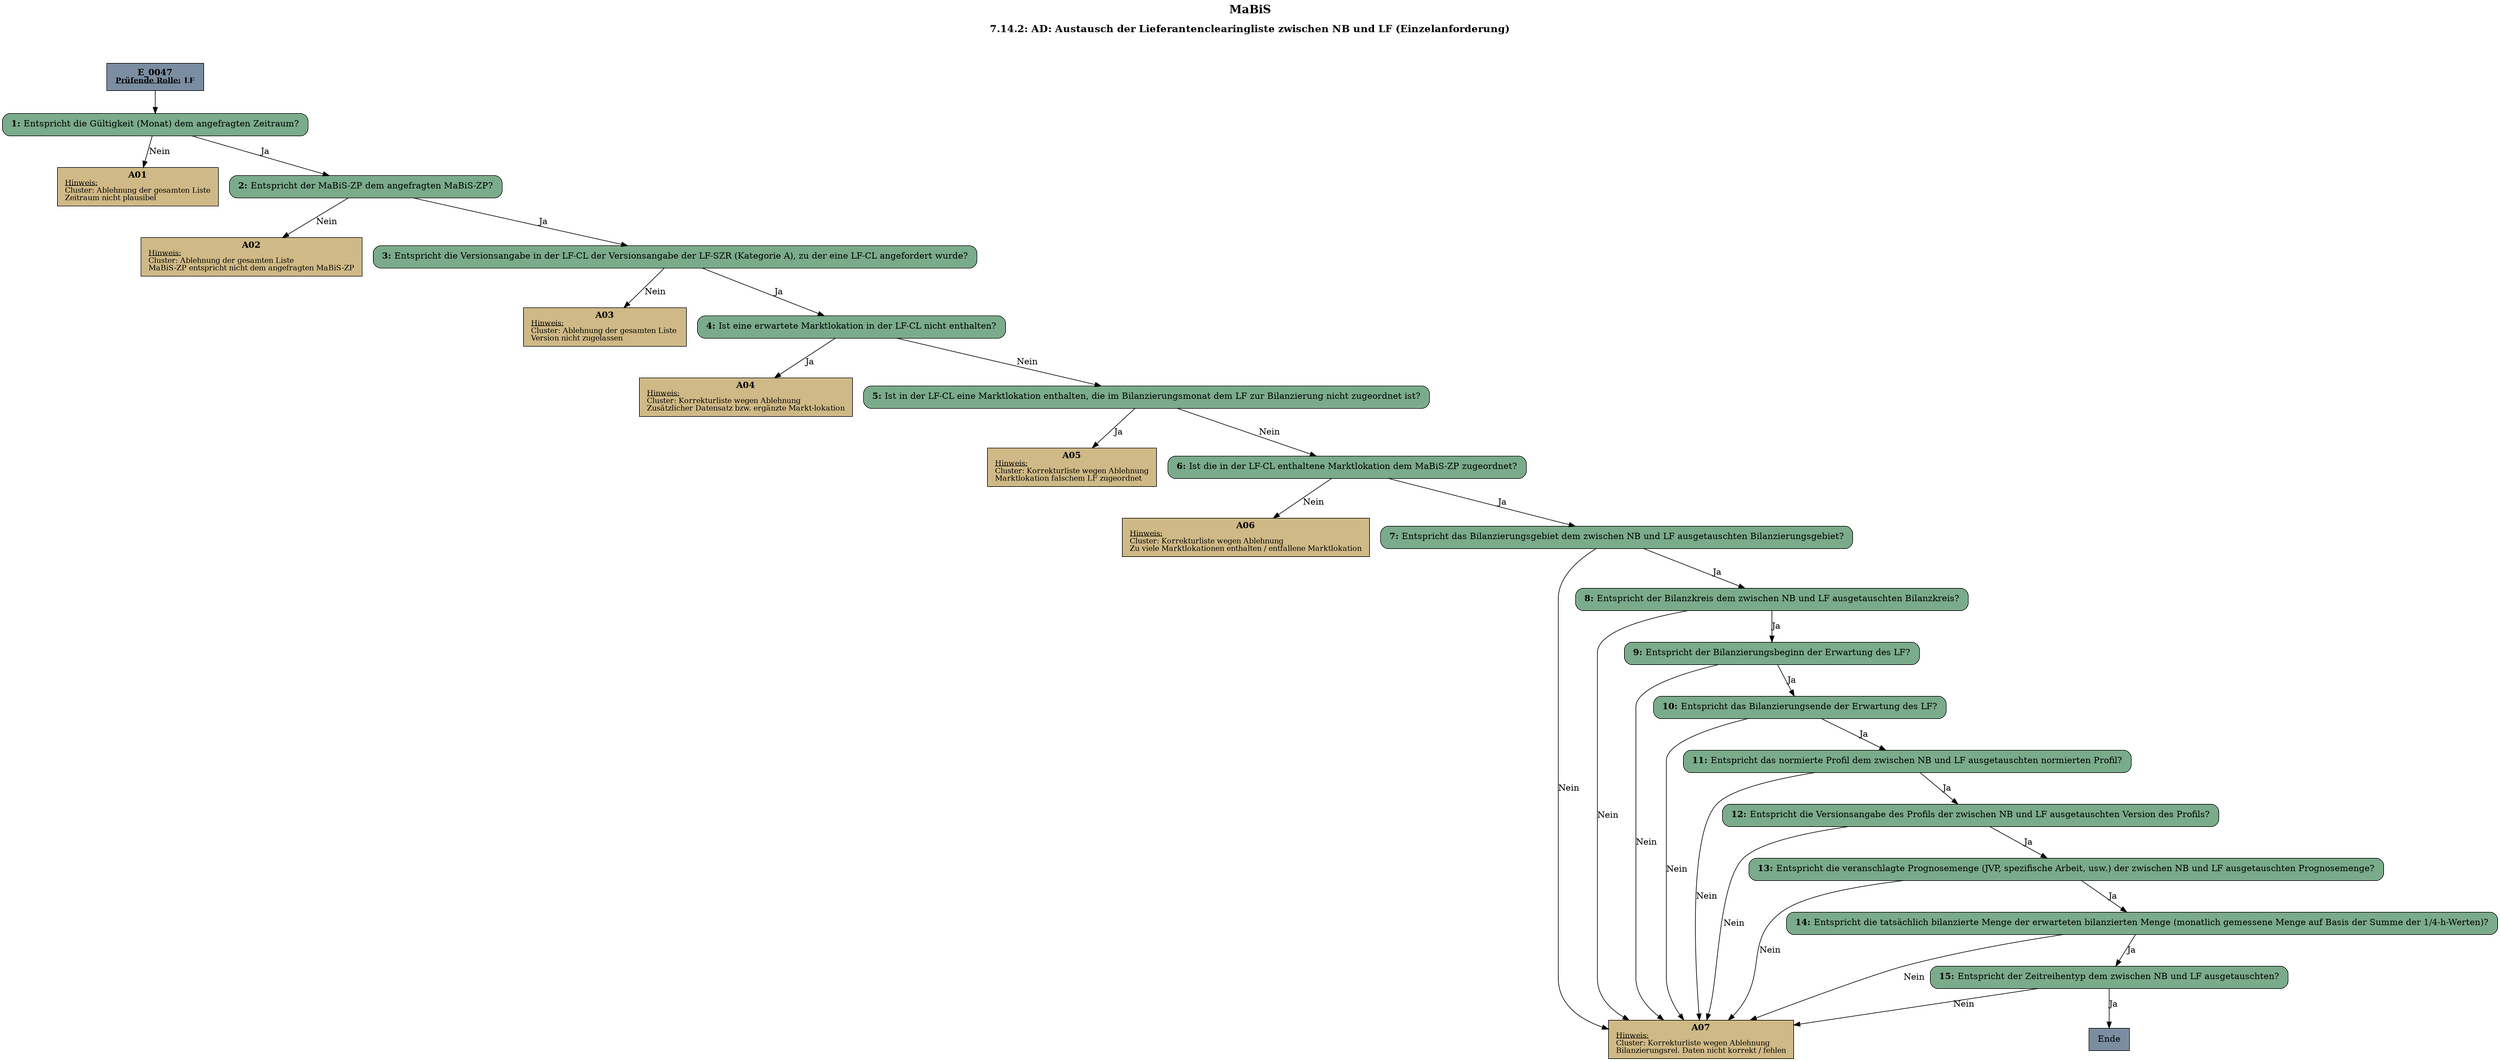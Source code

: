 digraph D {
    labelloc="t";
    label=<<B><FONT POINT-SIZE="18">MaBiS</FONT></B><BR/><BR/><B><FONT POINT-SIZE="16">7.14.2: AD: Austausch der Lieferantenclearingliste zwischen NB und LF (Einzelanforderung)</FONT></B><BR/><BR/><BR/><BR/>>;
    "Start" [margin="0.2,0.12", shape=box, style=filled, fillcolor="#7a8da1", label=<<B>E_0047</B><BR align="center"/><FONT point-size="12"><B><U>Prüfende Rolle:</U> LF</B></FONT><BR align="center"/>>];
    "1" [margin="0.2,0.12", shape=box, style="filled,rounded", fillcolor="#7aab8a", label=<<B>1: </B>Entspricht die Gültigkeit (Monat) dem angefragten Zeitraum?<BR align="left"/>>];
    "A01" [margin="0.17,0.08", shape=box, style=filled, fillcolor="#cfb986", label=<<B>A01</B><BR align="center"/><FONT point-size="12"><U>Hinweis:</U><BR align="left"/>Cluster: Ablehnung der gesamten Liste<BR align="left"/>Zeitraum nicht plausibel<BR align="left"/></FONT>>];
    "2" [margin="0.2,0.12", shape=box, style="filled,rounded", fillcolor="#7aab8a", label=<<B>2: </B>Entspricht der MaBiS-ZP dem angefragten MaBiS-ZP?<BR align="left"/>>];
    "A02" [margin="0.17,0.08", shape=box, style=filled, fillcolor="#cfb986", label=<<B>A02</B><BR align="center"/><FONT point-size="12"><U>Hinweis:</U><BR align="left"/>Cluster: Ablehnung der gesamten Liste <BR align="left"/>MaBiS-ZP entspricht nicht dem angefragten MaBiS-ZP<BR align="left"/></FONT>>];
    "3" [margin="0.2,0.12", shape=box, style="filled,rounded", fillcolor="#7aab8a", label=<<B>3: </B>Entspricht die Versionsangabe in der LF-CL der Versionsangabe der LF-SZR (Kategorie A), zu der eine LF-CL angefordert wurde?<BR align="left"/>>];
    "A03" [margin="0.17,0.08", shape=box, style=filled, fillcolor="#cfb986", label=<<B>A03</B><BR align="center"/><FONT point-size="12"><U>Hinweis:</U><BR align="left"/>Cluster: Ablehnung der gesamten Liste <BR align="left"/>Version nicht zugelassen<BR align="left"/></FONT>>];
    "4" [margin="0.2,0.12", shape=box, style="filled,rounded", fillcolor="#7aab8a", label=<<B>4: </B>Ist eine erwartete Marktlokation in der LF-CL nicht enthalten?<BR align="left"/>>];
    "A04" [margin="0.17,0.08", shape=box, style=filled, fillcolor="#cfb986", label=<<B>A04</B><BR align="center"/><FONT point-size="12"><U>Hinweis:</U><BR align="left"/>Cluster: Korrekturliste wegen Ablehnung<BR align="left"/>Zusätzlicher Datensatz bzw. ergänzte Markt-lokation<BR align="left"/></FONT>>];
    "5" [margin="0.2,0.12", shape=box, style="filled,rounded", fillcolor="#7aab8a", label=<<B>5: </B>Ist in der LF-CL eine Marktlokation enthalten, die im Bilanzierungsmonat dem LF zur Bilanzierung nicht zugeordnet ist?<BR align="left"/>>];
    "A05" [margin="0.17,0.08", shape=box, style=filled, fillcolor="#cfb986", label=<<B>A05</B><BR align="center"/><FONT point-size="12"><U>Hinweis:</U><BR align="left"/>Cluster: Korrekturliste wegen Ablehnung<BR align="left"/>Marktlokation falschem LF zugeordnet<BR align="left"/></FONT>>];
    "6" [margin="0.2,0.12", shape=box, style="filled,rounded", fillcolor="#7aab8a", label=<<B>6: </B>Ist die in der LF-CL enthaltene Marktlokation dem MaBiS-ZP zugeordnet?<BR align="left"/>>];
    "A06" [margin="0.17,0.08", shape=box, style=filled, fillcolor="#cfb986", label=<<B>A06</B><BR align="center"/><FONT point-size="12"><U>Hinweis:</U><BR align="left"/>Cluster: Korrekturliste wegen Ablehnung<BR align="left"/>Zu viele Marktlokationen enthalten / entfallene Marktlokation<BR align="left"/></FONT>>];
    "7" [margin="0.2,0.12", shape=box, style="filled,rounded", fillcolor="#7aab8a", label=<<B>7: </B>Entspricht das Bilanzierungsgebiet dem zwischen NB und LF ausgetauschten Bilanzierungsgebiet?<BR align="left"/>>];
    "A07" [margin="0.17,0.08", shape=box, style=filled, fillcolor="#cfb986", label=<<B>A07</B><BR align="center"/><FONT point-size="12"><U>Hinweis:</U><BR align="left"/>Cluster: Korrekturliste wegen Ablehnung<BR align="left"/>Bilanzierungsrel. Daten nicht korrekt / fehlen<BR align="left"/></FONT>>];
    "8" [margin="0.2,0.12", shape=box, style="filled,rounded", fillcolor="#7aab8a", label=<<B>8: </B>Entspricht der Bilanzkreis dem zwischen NB und LF ausgetauschten Bilanzkreis?<BR align="left"/>>];
    "9" [margin="0.2,0.12", shape=box, style="filled,rounded", fillcolor="#7aab8a", label=<<B>9: </B>Entspricht der Bilanzierungsbeginn der Erwartung des LF?<BR align="left"/>>];
    "10" [margin="0.2,0.12", shape=box, style="filled,rounded", fillcolor="#7aab8a", label=<<B>10: </B>Entspricht das Bilanzierungsende der Erwartung des LF?<BR align="left"/>>];
    "11" [margin="0.2,0.12", shape=box, style="filled,rounded", fillcolor="#7aab8a", label=<<B>11: </B>Entspricht das normierte Profil dem zwischen NB und LF ausgetauschten normierten Profil?<BR align="left"/>>];
    "12" [margin="0.2,0.12", shape=box, style="filled,rounded", fillcolor="#7aab8a", label=<<B>12: </B>Entspricht die Versionsangabe des Profils der zwischen NB und LF ausgetauschten Version des Profils?<BR align="left"/>>];
    "13" [margin="0.2,0.12", shape=box, style="filled,rounded", fillcolor="#7aab8a", label=<<B>13: </B>Entspricht die veranschlagte Prognosemenge (JVP, spezifische Arbeit, usw.) der zwischen NB und LF ausgetauschten Prognosemenge?<BR align="left"/>>];
    "14" [margin="0.2,0.12", shape=box, style="filled,rounded", fillcolor="#7aab8a", label=<<B>14: </B>Entspricht die tatsächlich bilanzierte Menge der erwarteten bilanzierten Menge (monatlich gemessene Menge auf Basis der Summe der 1/4-h-Werten)?<BR align="left"/>>];
    "15" [margin="0.2,0.12", shape=box, style="filled,rounded", fillcolor="#7aab8a", label=<<B>15: </B>Entspricht der Zeitreihentyp dem zwischen NB und LF ausgetauschten?<BR align="left"/>>];
    "Ende" [margin="0.2,0.12", shape=box, style=filled, fillcolor="#7a8da1", label="Ende"];

    "Start" -> "1";
    "1" -> "A01" [label="Nein"];
    "1" -> "2" [label="Ja"];
    "2" -> "A02" [label="Nein"];
    "2" -> "3" [label="Ja"];
    "3" -> "A03" [label="Nein"];
    "3" -> "4" [label="Ja"];
    "4" -> "A04" [label="Ja"];
    "4" -> "5" [label="Nein"];
    "5" -> "A05" [label="Ja"];
    "5" -> "6" [label="Nein"];
    "6" -> "A06" [label="Nein"];
    "6" -> "7" [label="Ja"];
    "7" -> "A07" [label="Nein"];
    "7" -> "8" [label="Ja"];
    "8" -> "A07" [label="Nein"];
    "8" -> "9" [label="Ja"];
    "9" -> "A07" [label="Nein"];
    "9" -> "10" [label="Ja"];
    "10" -> "A07" [label="Nein"];
    "10" -> "11" [label="Ja"];
    "11" -> "A07" [label="Nein"];
    "11" -> "12" [label="Ja"];
    "12" -> "A07" [label="Nein"];
    "12" -> "13" [label="Ja"];
    "13" -> "A07" [label="Nein"];
    "13" -> "14" [label="Ja"];
    "14" -> "A07" [label="Nein"];
    "14" -> "15" [label="Ja"];
    "15" -> "A07" [label="Nein"];
    "15" -> "Ende" [label="Ja"];

    bgcolor="transparent";
}